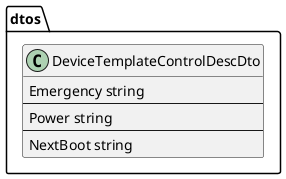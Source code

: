 @startuml

package dtos {
    class DeviceTemplateControlDescDto {
        Emergency string
        --
        Power string
        --
        NextBoot string
    }
}

@enduml
